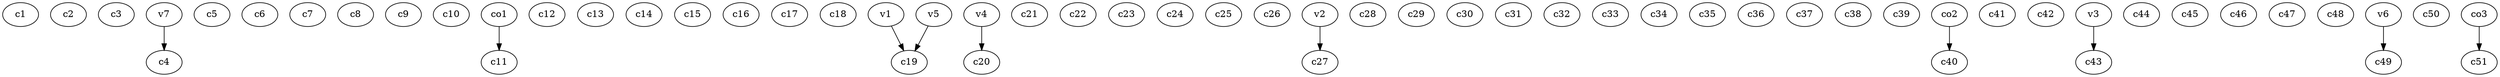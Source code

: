 strict digraph  {
c1;
c2;
c3;
c4;
c5;
c6;
c7;
c8;
c9;
c10;
c11;
c12;
c13;
c14;
c15;
c16;
c17;
c18;
c19;
c20;
c21;
c22;
c23;
c24;
c25;
c26;
c27;
c28;
c29;
c30;
c31;
c32;
c33;
c34;
c35;
c36;
c37;
c38;
c39;
c40;
c41;
c42;
c43;
c44;
c45;
c46;
c47;
c48;
c49;
c50;
c51;
v1;
v2;
v3;
v4;
v5;
v6;
v7;
co1;
co2;
co3;
v1 -> c19  [weight=1];
v2 -> c27  [weight=1];
v3 -> c43  [weight=1];
v4 -> c20  [weight=1];
v5 -> c19  [weight=1];
v6 -> c49  [weight=1];
v7 -> c4  [weight=1];
co1 -> c11  [weight=1];
co2 -> c40  [weight=1];
co3 -> c51  [weight=1];
}
